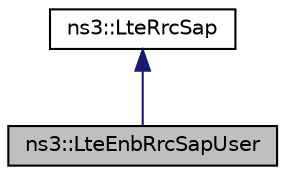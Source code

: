 digraph "ns3::LteEnbRrcSapUser"
{
 // LATEX_PDF_SIZE
  edge [fontname="Helvetica",fontsize="10",labelfontname="Helvetica",labelfontsize="10"];
  node [fontname="Helvetica",fontsize="10",shape=record];
  Node1 [label="ns3::LteEnbRrcSapUser",height=0.2,width=0.4,color="black", fillcolor="grey75", style="filled", fontcolor="black",tooltip="Part of the RRC protocol."];
  Node2 -> Node1 [dir="back",color="midnightblue",fontsize="10",style="solid",fontname="Helvetica"];
  Node2 [label="ns3::LteRrcSap",height=0.2,width=0.4,color="black", fillcolor="white", style="filled",URL="$classns3_1_1_lte_rrc_sap.html",tooltip="Class holding definition common to all UE/eNodeB SAP Users/Providers."];
}
